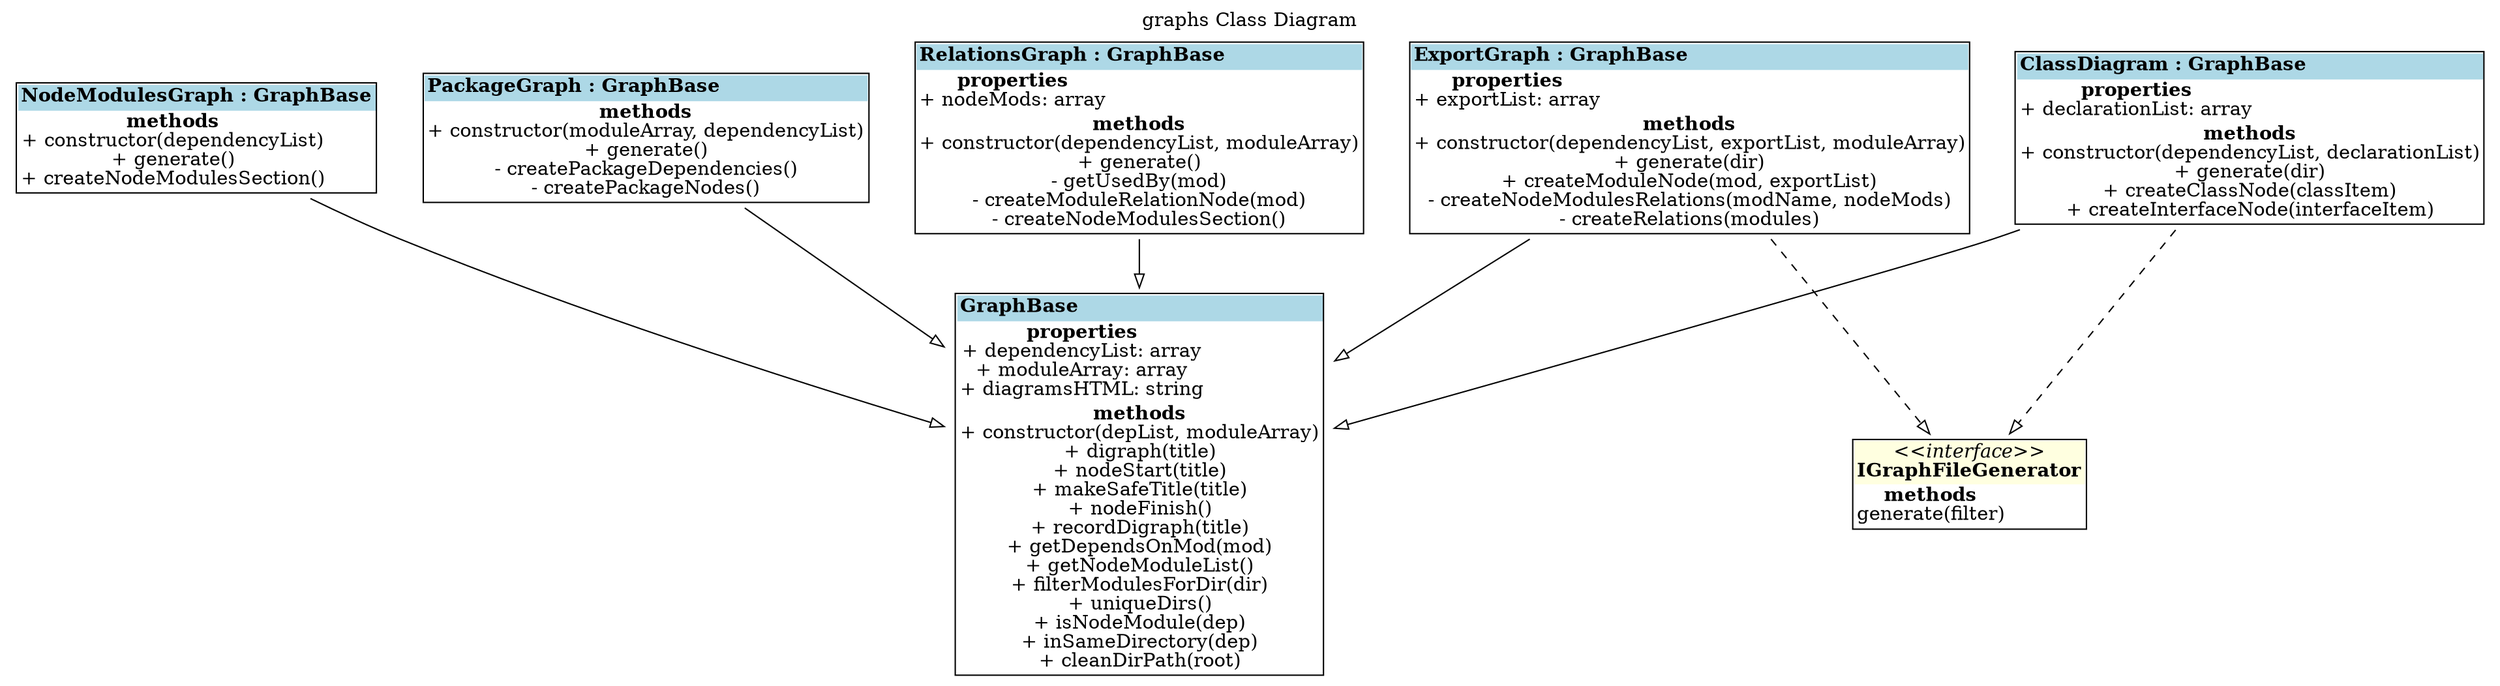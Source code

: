 digraph {label="graphs Class Diagram";
labelloc="t";
"ClassDiagram" [shape=none, label=<<TABLE cellspacing="0" cellborder="0" align="left">
<TR><TD align="left" bgcolor="lightblue"><B>ClassDiagram : GraphBase</B></TD></TR>
<TR><TD align="left"><B>properties</B><BR/>
+ declarationList: array<BR/>
</TD></TR>
<TR><TD align="left"><B>methods</B><BR/>
+ constructor(dependencyList, declarationList)<BR/>
+ generate(dir)<BR/>
+ createClassNode(classItem)<BR/>
+ createInterfaceNode(interfaceItem)<BR/>
</TD></TR>
</TABLE>>];
"ClassDiagram"->"GraphBase" [arrowhead=empty, style=solid];
"ClassDiagram"->"IGraphFileGenerator" [arrowhead=empty, style=dashed];

"ExportGraph" [shape=none, label=<<TABLE cellspacing="0" cellborder="0" align="left">
<TR><TD align="left" bgcolor="lightblue"><B>ExportGraph : GraphBase</B></TD></TR>
<TR><TD align="left"><B>properties</B><BR/>
+ exportList: array<BR/>
</TD></TR>
<TR><TD align="left"><B>methods</B><BR/>
+ constructor(dependencyList, exportList, moduleArray)<BR/>
+ generate(dir)<BR/>
+ createModuleNode(mod, exportList)<BR/>
- createNodeModulesRelations(modName, nodeMods)<BR/>
- createRelations(modules)<BR/>
</TD></TR>
</TABLE>>];
"ExportGraph"->"GraphBase" [arrowhead=empty, style=solid];
"ExportGraph"->"IGraphFileGenerator" [arrowhead=empty, style=dashed];

"GraphBase" [shape=none, label=<<TABLE cellspacing="0" cellborder="0" align="left">
<TR><TD align="left" bgcolor="lightblue"><B>GraphBase</B></TD></TR>
<TR><TD align="left"><B>properties</B><BR/>
+ dependencyList: array<BR/>
+ moduleArray: array<BR/>
+ diagramsHTML: string<BR/>
</TD></TR>
<TR><TD align="left"><B>methods</B><BR/>
+ constructor(depList, moduleArray)<BR/>
+ digraph(title)<BR/>
+ nodeStart(title)<BR/>
+ makeSafeTitle(title)<BR/>
+ nodeFinish()<BR/>
+ recordDigraph(title)<BR/>
+ getDependsOnMod(mod)<BR/>
+ getNodeModuleList()<BR/>
+ filterModulesForDir(dir)<BR/>
+ uniqueDirs()<BR/>
+ isNodeModule(dep)<BR/>
+ inSameDirectory(dep)<BR/>
+ cleanDirPath(root)<BR/>
</TD></TR>
</TABLE>>];

"IGraphFileGenerator" [shape=none, label=<<TABLE cellspacing="0" cellborder="0" align="left">
<TR><TD align="center" bgcolor="lightyellow"><I>&lt;&lt;interface&gt;&gt;</I><BR/><B>IGraphFileGenerator</B></TD></TR>
<TR><TD align="left"><B>methods</B><BR/>
generate(filter)<BR/>
</TD></TR>
</TABLE>>];

"NodeModulesGraph" [shape=none, label=<<TABLE cellspacing="0" cellborder="0" align="left">
<TR><TD align="left" bgcolor="lightblue"><B>NodeModulesGraph : GraphBase</B></TD></TR>
<TR><TD align="left"><B>methods</B><BR/>
+ constructor(dependencyList)<BR/>
+ generate()<BR/>
+ createNodeModulesSection()<BR/>
</TD></TR>
</TABLE>>];
"NodeModulesGraph"->"GraphBase" [arrowhead=empty, style=solid];

"PackageGraph" [shape=none, label=<<TABLE cellspacing="0" cellborder="0" align="left">
<TR><TD align="left" bgcolor="lightblue"><B>PackageGraph : GraphBase</B></TD></TR>
<TR><TD align="left"><B>methods</B><BR/>
+ constructor(moduleArray, dependencyList)<BR/>
+ generate()<BR/>
- createPackageDependencies()<BR/>
- createPackageNodes()<BR/>
</TD></TR>
</TABLE>>];
"PackageGraph"->"GraphBase" [arrowhead=empty, style=solid];

"RelationsGraph" [shape=none, label=<<TABLE cellspacing="0" cellborder="0" align="left">
<TR><TD align="left" bgcolor="lightblue"><B>RelationsGraph : GraphBase</B></TD></TR>
<TR><TD align="left"><B>properties</B><BR/>
+ nodeMods: array<BR/>
</TD></TR>
<TR><TD align="left"><B>methods</B><BR/>
+ constructor(dependencyList, moduleArray)<BR/>
+ generate()<BR/>
- getUsedBy(mod)<BR/>
- createModuleRelationNode(mod)<BR/>
- createNodeModulesSection()<BR/>
</TD></TR>
</TABLE>>];
"RelationsGraph"->"GraphBase" [arrowhead=empty, style=solid];

}

